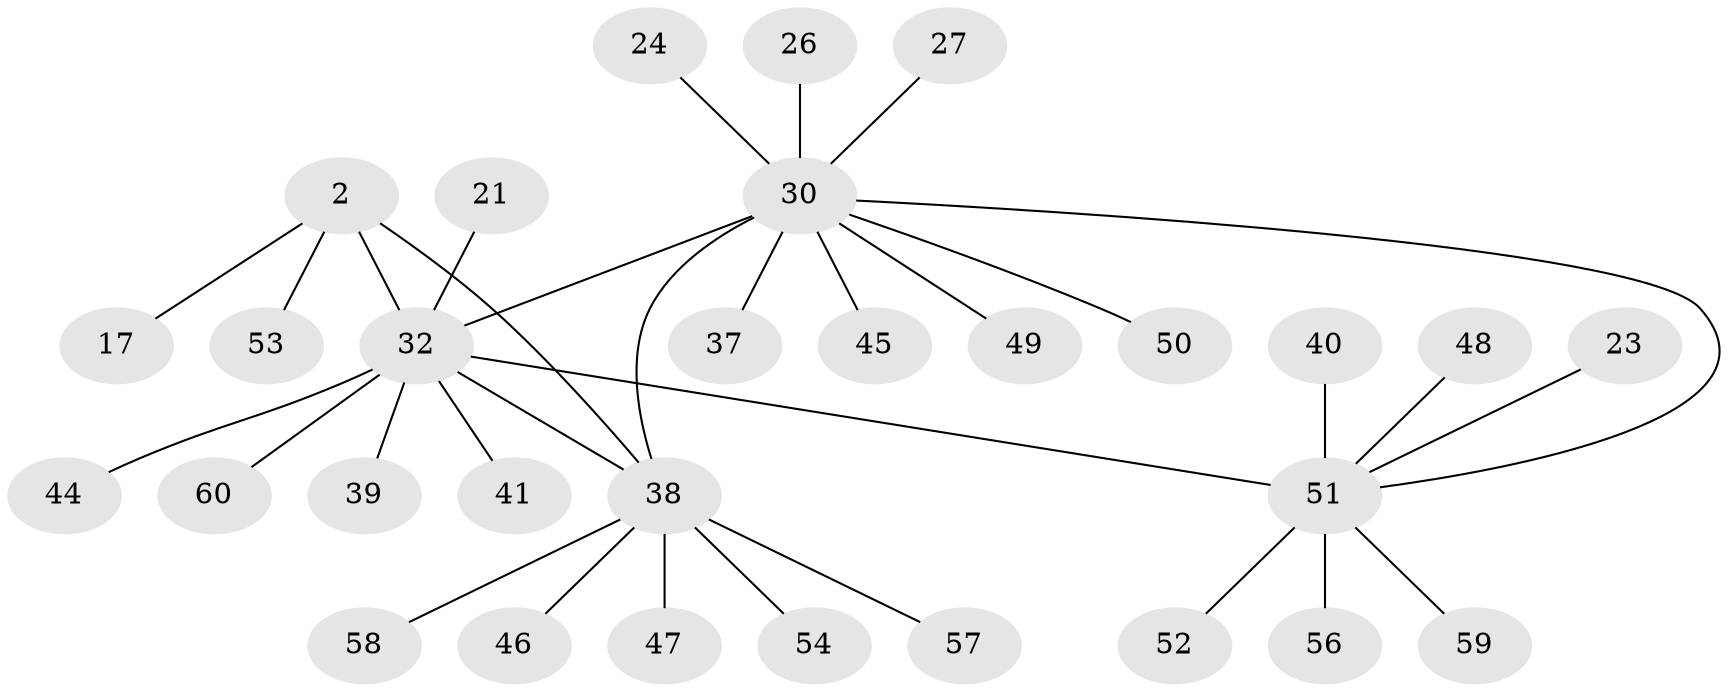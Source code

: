// original degree distribution, {4: 0.1, 11: 0.03333333333333333, 2: 0.2, 3: 0.06666666666666667, 7: 0.016666666666666666, 6: 0.05, 5: 0.016666666666666666, 10: 0.016666666666666666, 9: 0.016666666666666666, 1: 0.48333333333333334}
// Generated by graph-tools (version 1.1) at 2025/58/03/04/25 21:58:01]
// undirected, 30 vertices, 32 edges
graph export_dot {
graph [start="1"]
  node [color=gray90,style=filled];
  2 [super="+1"];
  17;
  21;
  23;
  24;
  26;
  27;
  30 [super="+9+15"];
  32 [super="+18+12"];
  37;
  38 [super="+3+19"];
  39;
  40 [super="+31"];
  41 [super="+35+36"];
  44;
  45 [super="+22"];
  46;
  47;
  48;
  49;
  50;
  51 [super="+42"];
  52 [super="+43"];
  53;
  54;
  56;
  57;
  58;
  59 [super="+16+55"];
  60 [super="+6"];
  2 -- 17;
  2 -- 53;
  2 -- 32 [weight=2];
  2 -- 38 [weight=2];
  21 -- 32 [weight=2];
  23 -- 51;
  24 -- 30;
  26 -- 30;
  27 -- 30;
  30 -- 50 [weight=2];
  30 -- 32 [weight=4];
  30 -- 37;
  30 -- 45;
  30 -- 49;
  30 -- 51 [weight=3];
  30 -- 38 [weight=2];
  32 -- 60 [weight=4];
  32 -- 39;
  32 -- 44;
  32 -- 41;
  32 -- 51 [weight=5];
  32 -- 38;
  38 -- 46;
  38 -- 47;
  38 -- 54;
  38 -- 57;
  38 -- 58;
  40 -- 51;
  48 -- 51;
  51 -- 52;
  51 -- 56;
  51 -- 59;
}
